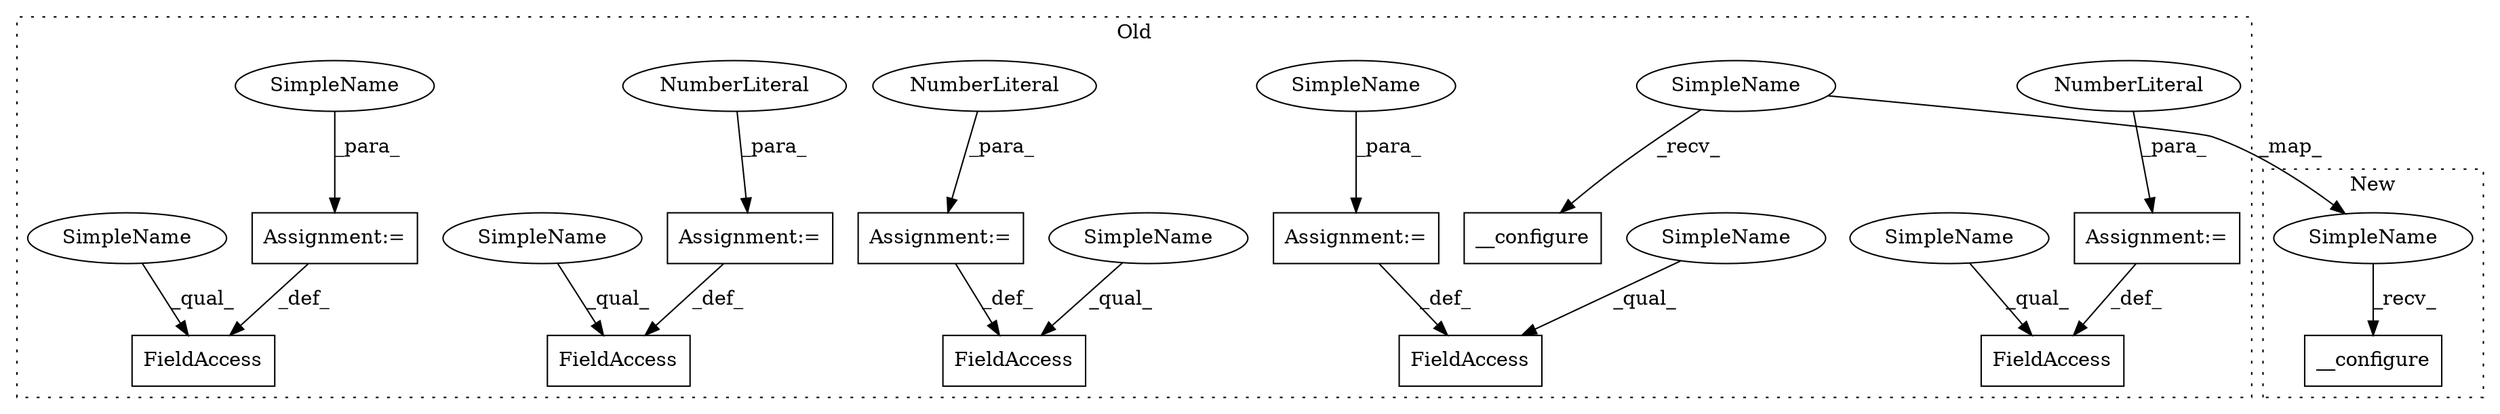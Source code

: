 digraph G {
subgraph cluster0 {
1 [label="__configure" a="32" s="830,900" l="12,1" shape="box"];
3 [label="FieldAccess" a="22" s="649" l="18" shape="box"];
4 [label="FieldAccess" a="22" s="797" l="17" shape="box"];
5 [label="FieldAccess" a="22" s="433" l="27" shape="box"];
6 [label="Assignment:=" a="7" s="667" l="1" shape="box"];
7 [label="Assignment:=" a="7" s="814" l="1" shape="box"];
8 [label="FieldAccess" a="22" s="395" l="29" shape="box"];
9 [label="FieldAccess" a="22" s="764" l="22" shape="box"];
10 [label="Assignment:=" a="7" s="460" l="1" shape="box"];
11 [label="Assignment:=" a="7" s="424" l="1" shape="box"];
12 [label="NumberLiteral" a="34" s="668" l="2" shape="ellipse"];
13 [label="NumberLiteral" a="34" s="425" l="2" shape="ellipse"];
14 [label="NumberLiteral" a="34" s="461" l="1" shape="ellipse"];
15 [label="Assignment:=" a="7" s="786" l="1" shape="box"];
16 [label="SimpleName" a="42" s="815" l="4" shape="ellipse"];
17 [label="SimpleName" a="42" s="787" l="4" shape="ellipse"];
18 [label="SimpleName" a="42" s="797" l="4" shape="ellipse"];
19 [label="SimpleName" a="42" s="825" l="4" shape="ellipse"];
20 [label="SimpleName" a="42" s="395" l="4" shape="ellipse"];
21 [label="SimpleName" a="42" s="433" l="4" shape="ellipse"];
22 [label="SimpleName" a="42" s="649" l="4" shape="ellipse"];
23 [label="SimpleName" a="42" s="764" l="4" shape="ellipse"];
label = "Old";
style="dotted";
}
subgraph cluster1 {
2 [label="__configure" a="32" s="705" l="13" shape="box"];
24 [label="SimpleName" a="42" s="700" l="4" shape="ellipse"];
label = "New";
style="dotted";
}
6 -> 3 [label="_def_"];
7 -> 4 [label="_def_"];
10 -> 5 [label="_def_"];
11 -> 8 [label="_def_"];
12 -> 6 [label="_para_"];
13 -> 11 [label="_para_"];
14 -> 10 [label="_para_"];
15 -> 9 [label="_def_"];
16 -> 7 [label="_para_"];
17 -> 15 [label="_para_"];
18 -> 4 [label="_qual_"];
19 -> 24 [label="_map_"];
19 -> 1 [label="_recv_"];
20 -> 8 [label="_qual_"];
21 -> 5 [label="_qual_"];
22 -> 3 [label="_qual_"];
23 -> 9 [label="_qual_"];
24 -> 2 [label="_recv_"];
}